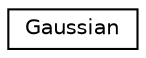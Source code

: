 digraph "Graphical Class Hierarchy"
{
 // LATEX_PDF_SIZE
  edge [fontname="Helvetica",fontsize="10",labelfontname="Helvetica",labelfontsize="10"];
  node [fontname="Helvetica",fontsize="10",shape=record];
  rankdir="LR";
  Node0 [label="Gaussian",height=0.2,width=0.4,color="black", fillcolor="white", style="filled",URL="$struct_gaussian.html",tooltip=" "];
}
